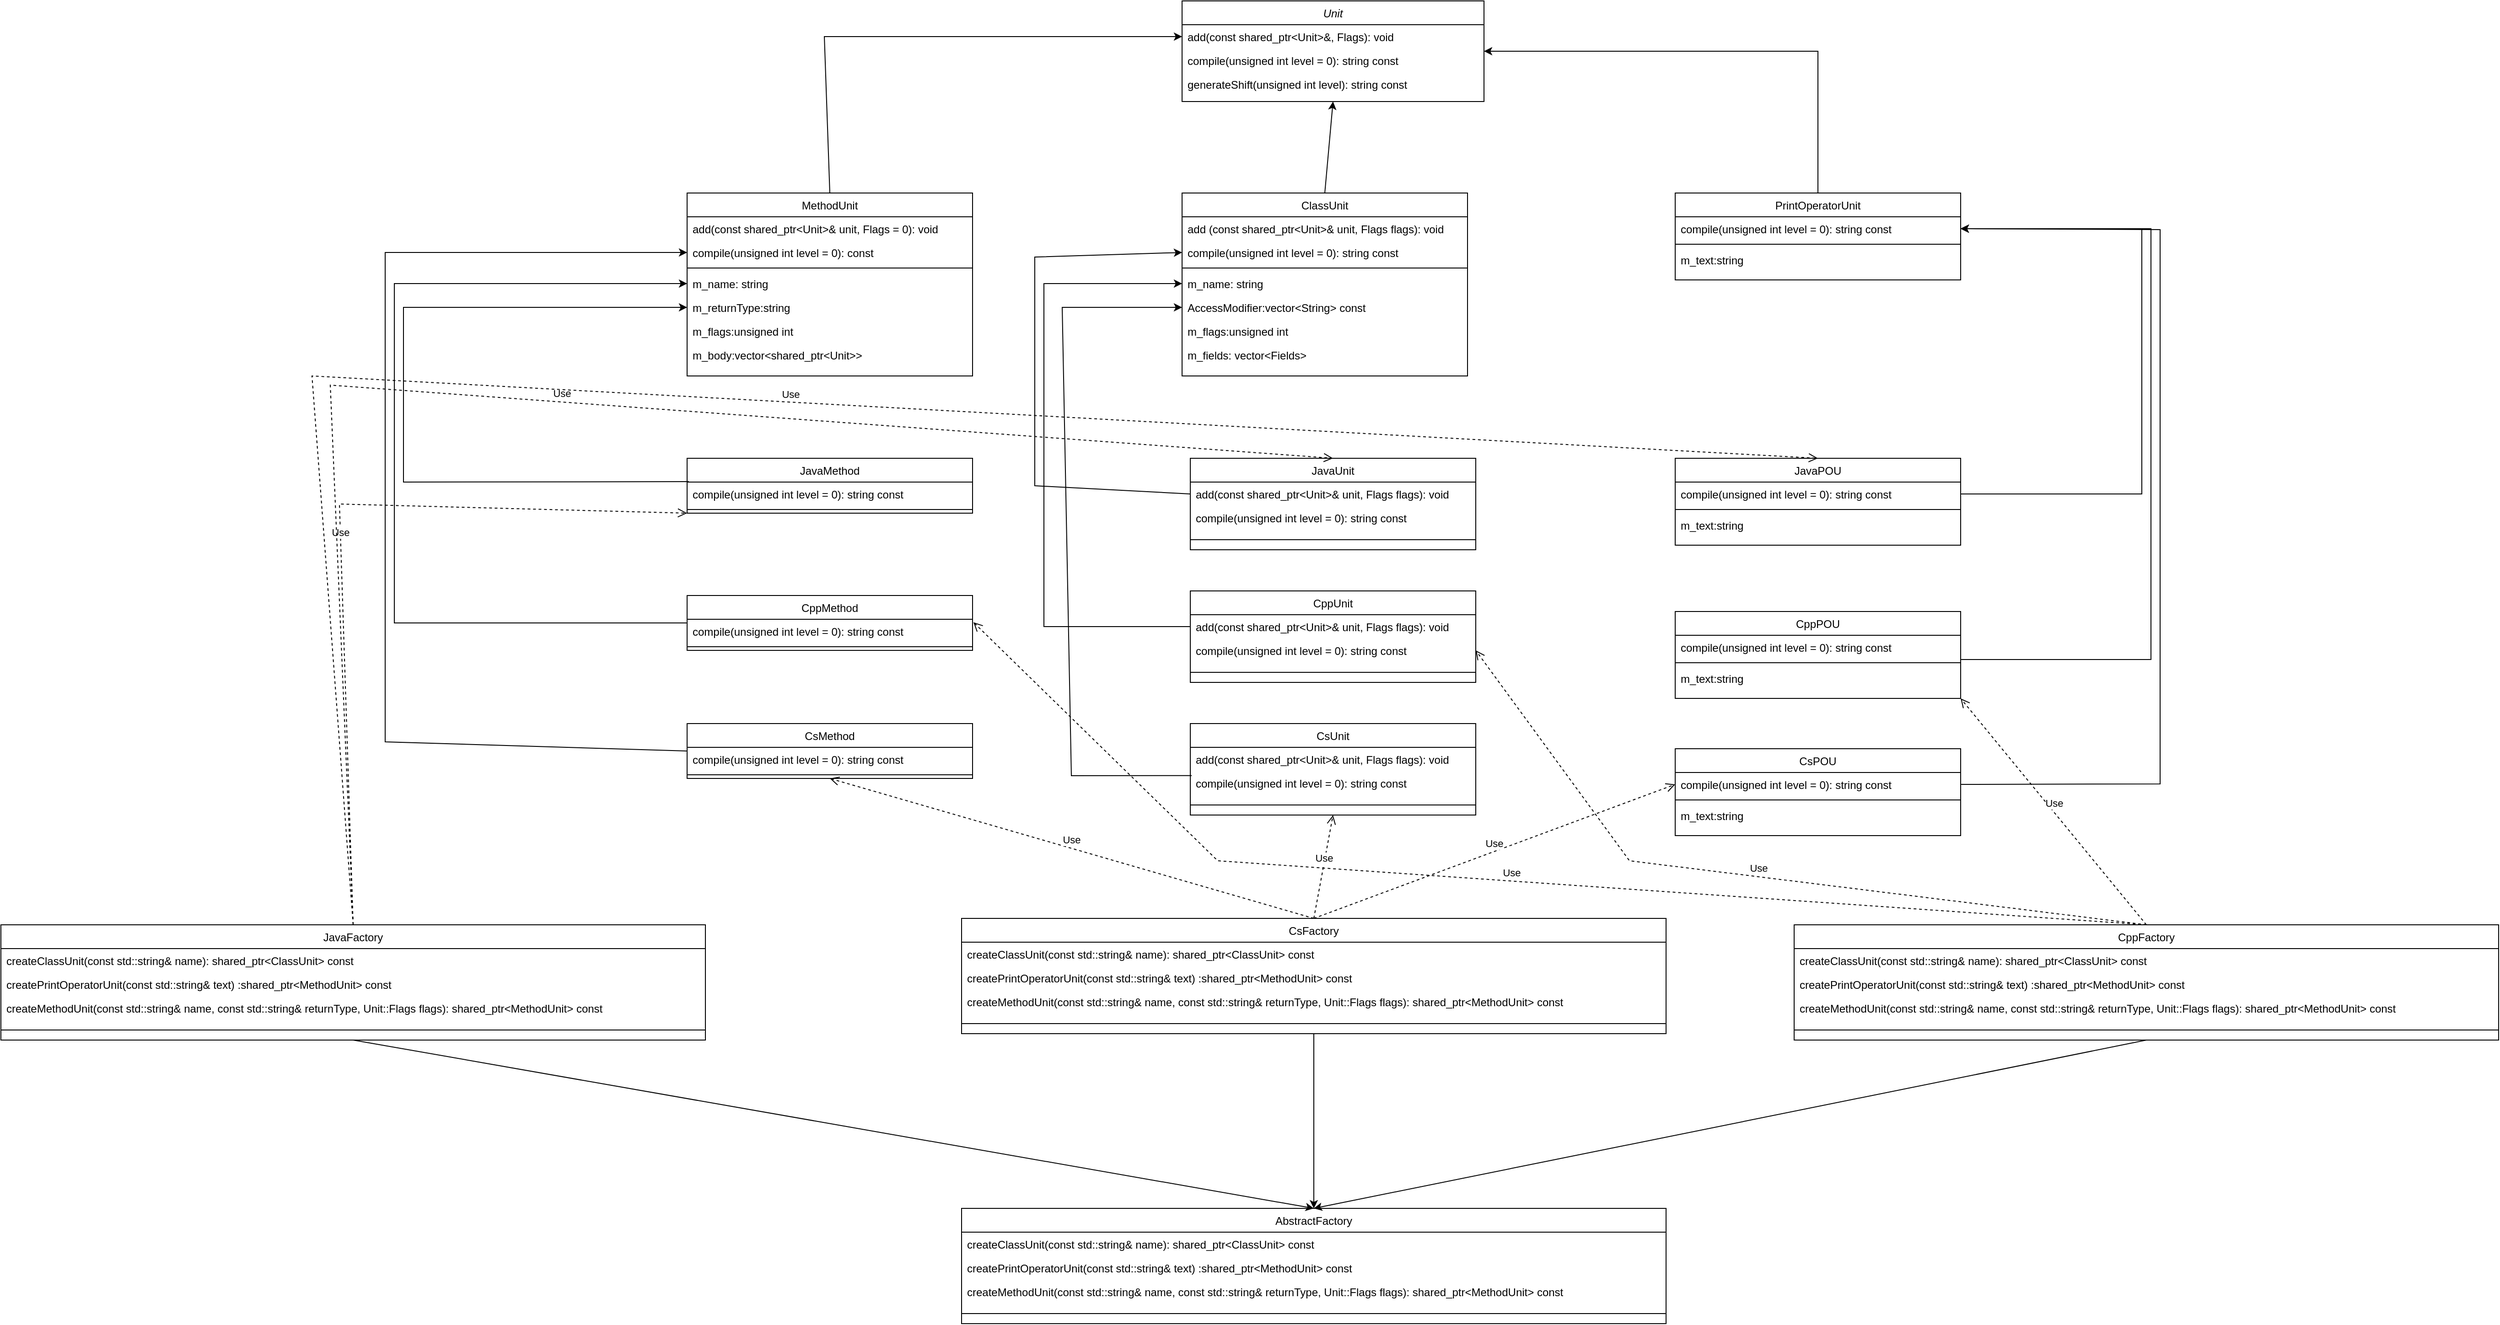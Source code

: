 <mxfile version="24.5.1" type="device">
  <diagram id="C5RBs43oDa-KdzZeNtuy" name="Page-1">
    <mxGraphModel dx="4089" dy="1190" grid="1" gridSize="10" guides="1" tooltips="1" connect="1" arrows="1" fold="1" page="1" pageScale="1" pageWidth="827" pageHeight="1169" math="0" shadow="0">
      <root>
        <mxCell id="WIyWlLk6GJQsqaUBKTNV-0" />
        <mxCell id="WIyWlLk6GJQsqaUBKTNV-1" parent="WIyWlLk6GJQsqaUBKTNV-0" />
        <mxCell id="zkfFHV4jXpPFQw0GAbJ--0" value="Unit" style="swimlane;fontStyle=2;align=center;verticalAlign=top;childLayout=stackLayout;horizontal=1;startSize=26;horizontalStack=0;resizeParent=1;resizeLast=0;collapsible=1;marginBottom=0;rounded=0;shadow=0;strokeWidth=1;" parent="WIyWlLk6GJQsqaUBKTNV-1" vertex="1">
          <mxGeometry x="61" y="40" width="330" height="110" as="geometry">
            <mxRectangle x="230" y="140" width="160" height="26" as="alternateBounds" />
          </mxGeometry>
        </mxCell>
        <mxCell id="zkfFHV4jXpPFQw0GAbJ--1" value="add(const shared_ptr&lt;Unit&gt;&amp;, Flags): void" style="text;align=left;verticalAlign=top;spacingLeft=4;spacingRight=4;overflow=hidden;rotatable=0;points=[[0,0.5],[1,0.5]];portConstraint=eastwest;" parent="zkfFHV4jXpPFQw0GAbJ--0" vertex="1">
          <mxGeometry y="26" width="330" height="26" as="geometry" />
        </mxCell>
        <mxCell id="zkfFHV4jXpPFQw0GAbJ--2" value="compile(unsigned int level = 0): string const" style="text;align=left;verticalAlign=top;spacingLeft=4;spacingRight=4;overflow=hidden;rotatable=0;points=[[0,0.5],[1,0.5]];portConstraint=eastwest;rounded=0;shadow=0;html=0;" parent="zkfFHV4jXpPFQw0GAbJ--0" vertex="1">
          <mxGeometry y="52" width="330" height="26" as="geometry" />
        </mxCell>
        <mxCell id="zkfFHV4jXpPFQw0GAbJ--3" value="generateShift(unsigned int level): string const" style="text;align=left;verticalAlign=top;spacingLeft=4;spacingRight=4;overflow=hidden;rotatable=0;points=[[0,0.5],[1,0.5]];portConstraint=eastwest;rounded=0;shadow=0;html=0;" parent="zkfFHV4jXpPFQw0GAbJ--0" vertex="1">
          <mxGeometry y="78" width="330" height="26" as="geometry" />
        </mxCell>
        <mxCell id="zkfFHV4jXpPFQw0GAbJ--17" value="MethodUnit" style="swimlane;fontStyle=0;align=center;verticalAlign=top;childLayout=stackLayout;horizontal=1;startSize=26;horizontalStack=0;resizeParent=1;resizeLast=0;collapsible=1;marginBottom=0;rounded=0;shadow=0;strokeWidth=1;" parent="WIyWlLk6GJQsqaUBKTNV-1" vertex="1">
          <mxGeometry x="-480" y="250" width="312" height="200" as="geometry">
            <mxRectangle x="550" y="140" width="160" height="26" as="alternateBounds" />
          </mxGeometry>
        </mxCell>
        <mxCell id="zkfFHV4jXpPFQw0GAbJ--18" value="add(const shared_ptr&lt;Unit&gt;&amp; unit, Flags = 0): void" style="text;align=left;verticalAlign=top;spacingLeft=4;spacingRight=4;overflow=hidden;rotatable=0;points=[[0,0.5],[1,0.5]];portConstraint=eastwest;" parent="zkfFHV4jXpPFQw0GAbJ--17" vertex="1">
          <mxGeometry y="26" width="312" height="26" as="geometry" />
        </mxCell>
        <mxCell id="zkfFHV4jXpPFQw0GAbJ--19" value="compile(unsigned int level = 0): const" style="text;align=left;verticalAlign=top;spacingLeft=4;spacingRight=4;overflow=hidden;rotatable=0;points=[[0,0.5],[1,0.5]];portConstraint=eastwest;rounded=0;shadow=0;html=0;" parent="zkfFHV4jXpPFQw0GAbJ--17" vertex="1">
          <mxGeometry y="52" width="312" height="26" as="geometry" />
        </mxCell>
        <mxCell id="zkfFHV4jXpPFQw0GAbJ--23" value="" style="line;html=1;strokeWidth=1;align=left;verticalAlign=middle;spacingTop=-1;spacingLeft=3;spacingRight=3;rotatable=0;labelPosition=right;points=[];portConstraint=eastwest;" parent="zkfFHV4jXpPFQw0GAbJ--17" vertex="1">
          <mxGeometry y="78" width="312" height="8" as="geometry" />
        </mxCell>
        <mxCell id="zkfFHV4jXpPFQw0GAbJ--24" value="m_name: string" style="text;align=left;verticalAlign=top;spacingLeft=4;spacingRight=4;overflow=hidden;rotatable=0;points=[[0,0.5],[1,0.5]];portConstraint=eastwest;" parent="zkfFHV4jXpPFQw0GAbJ--17" vertex="1">
          <mxGeometry y="86" width="312" height="26" as="geometry" />
        </mxCell>
        <mxCell id="zkfFHV4jXpPFQw0GAbJ--25" value="m_returnType:string" style="text;align=left;verticalAlign=top;spacingLeft=4;spacingRight=4;overflow=hidden;rotatable=0;points=[[0,0.5],[1,0.5]];portConstraint=eastwest;" parent="zkfFHV4jXpPFQw0GAbJ--17" vertex="1">
          <mxGeometry y="112" width="312" height="26" as="geometry" />
        </mxCell>
        <mxCell id="dDVOyheSUURkmhtxWZoE-0" value="m_flags:unsigned int" style="text;align=left;verticalAlign=top;spacingLeft=4;spacingRight=4;overflow=hidden;rotatable=0;points=[[0,0.5],[1,0.5]];portConstraint=eastwest;" vertex="1" parent="zkfFHV4jXpPFQw0GAbJ--17">
          <mxGeometry y="138" width="312" height="26" as="geometry" />
        </mxCell>
        <mxCell id="dDVOyheSUURkmhtxWZoE-1" value="m_body:vector&lt;shared_ptr&lt;Unit&gt;&gt;" style="text;align=left;verticalAlign=top;spacingLeft=4;spacingRight=4;overflow=hidden;rotatable=0;points=[[0,0.5],[1,0.5]];portConstraint=eastwest;" vertex="1" parent="zkfFHV4jXpPFQw0GAbJ--17">
          <mxGeometry y="164" width="312" height="26" as="geometry" />
        </mxCell>
        <mxCell id="dDVOyheSUURkmhtxWZoE-2" value="ClassUnit" style="swimlane;fontStyle=0;align=center;verticalAlign=top;childLayout=stackLayout;horizontal=1;startSize=26;horizontalStack=0;resizeParent=1;resizeLast=0;collapsible=1;marginBottom=0;rounded=0;shadow=0;strokeWidth=1;" vertex="1" parent="WIyWlLk6GJQsqaUBKTNV-1">
          <mxGeometry x="61" y="250" width="312" height="200" as="geometry">
            <mxRectangle x="550" y="140" width="160" height="26" as="alternateBounds" />
          </mxGeometry>
        </mxCell>
        <mxCell id="dDVOyheSUURkmhtxWZoE-3" value="add (const shared_ptr&lt;Unit&gt;&amp; unit, Flags flags): void" style="text;align=left;verticalAlign=top;spacingLeft=4;spacingRight=4;overflow=hidden;rotatable=0;points=[[0,0.5],[1,0.5]];portConstraint=eastwest;" vertex="1" parent="dDVOyheSUURkmhtxWZoE-2">
          <mxGeometry y="26" width="312" height="26" as="geometry" />
        </mxCell>
        <mxCell id="dDVOyheSUURkmhtxWZoE-4" value="compile(unsigned int level = 0): string const" style="text;align=left;verticalAlign=top;spacingLeft=4;spacingRight=4;overflow=hidden;rotatable=0;points=[[0,0.5],[1,0.5]];portConstraint=eastwest;rounded=0;shadow=0;html=0;" vertex="1" parent="dDVOyheSUURkmhtxWZoE-2">
          <mxGeometry y="52" width="312" height="26" as="geometry" />
        </mxCell>
        <mxCell id="dDVOyheSUURkmhtxWZoE-5" value="" style="line;html=1;strokeWidth=1;align=left;verticalAlign=middle;spacingTop=-1;spacingLeft=3;spacingRight=3;rotatable=0;labelPosition=right;points=[];portConstraint=eastwest;" vertex="1" parent="dDVOyheSUURkmhtxWZoE-2">
          <mxGeometry y="78" width="312" height="8" as="geometry" />
        </mxCell>
        <mxCell id="dDVOyheSUURkmhtxWZoE-6" value="m_name: string" style="text;align=left;verticalAlign=top;spacingLeft=4;spacingRight=4;overflow=hidden;rotatable=0;points=[[0,0.5],[1,0.5]];portConstraint=eastwest;" vertex="1" parent="dDVOyheSUURkmhtxWZoE-2">
          <mxGeometry y="86" width="312" height="26" as="geometry" />
        </mxCell>
        <mxCell id="dDVOyheSUURkmhtxWZoE-7" value="AccessModifier:vector&lt;String&gt; const " style="text;align=left;verticalAlign=top;spacingLeft=4;spacingRight=4;overflow=hidden;rotatable=0;points=[[0,0.5],[1,0.5]];portConstraint=eastwest;" vertex="1" parent="dDVOyheSUURkmhtxWZoE-2">
          <mxGeometry y="112" width="312" height="26" as="geometry" />
        </mxCell>
        <mxCell id="dDVOyheSUURkmhtxWZoE-8" value="m_flags:unsigned int" style="text;align=left;verticalAlign=top;spacingLeft=4;spacingRight=4;overflow=hidden;rotatable=0;points=[[0,0.5],[1,0.5]];portConstraint=eastwest;" vertex="1" parent="dDVOyheSUURkmhtxWZoE-2">
          <mxGeometry y="138" width="312" height="26" as="geometry" />
        </mxCell>
        <mxCell id="dDVOyheSUURkmhtxWZoE-9" value="m_fields: vector&lt;Fields&gt;" style="text;align=left;verticalAlign=top;spacingLeft=4;spacingRight=4;overflow=hidden;rotatable=0;points=[[0,0.5],[1,0.5]];portConstraint=eastwest;" vertex="1" parent="dDVOyheSUURkmhtxWZoE-2">
          <mxGeometry y="164" width="312" height="26" as="geometry" />
        </mxCell>
        <mxCell id="dDVOyheSUURkmhtxWZoE-10" value="PrintOperatorUnit" style="swimlane;fontStyle=0;align=center;verticalAlign=top;childLayout=stackLayout;horizontal=1;startSize=26;horizontalStack=0;resizeParent=1;resizeLast=0;collapsible=1;marginBottom=0;rounded=0;shadow=0;strokeWidth=1;" vertex="1" parent="WIyWlLk6GJQsqaUBKTNV-1">
          <mxGeometry x="600" y="250" width="312" height="95" as="geometry">
            <mxRectangle x="550" y="140" width="160" height="26" as="alternateBounds" />
          </mxGeometry>
        </mxCell>
        <mxCell id="dDVOyheSUURkmhtxWZoE-12" value="compile(unsigned int level = 0): string const" style="text;align=left;verticalAlign=top;spacingLeft=4;spacingRight=4;overflow=hidden;rotatable=0;points=[[0,0.5],[1,0.5]];portConstraint=eastwest;rounded=0;shadow=0;html=0;" vertex="1" parent="dDVOyheSUURkmhtxWZoE-10">
          <mxGeometry y="26" width="312" height="26" as="geometry" />
        </mxCell>
        <mxCell id="dDVOyheSUURkmhtxWZoE-13" value="" style="line;html=1;strokeWidth=1;align=left;verticalAlign=middle;spacingTop=-1;spacingLeft=3;spacingRight=3;rotatable=0;labelPosition=right;points=[];portConstraint=eastwest;" vertex="1" parent="dDVOyheSUURkmhtxWZoE-10">
          <mxGeometry y="52" width="312" height="8" as="geometry" />
        </mxCell>
        <mxCell id="dDVOyheSUURkmhtxWZoE-14" value="m_text:string" style="text;align=left;verticalAlign=top;spacingLeft=4;spacingRight=4;overflow=hidden;rotatable=0;points=[[0,0.5],[1,0.5]];portConstraint=eastwest;" vertex="1" parent="dDVOyheSUURkmhtxWZoE-10">
          <mxGeometry y="60" width="312" height="26" as="geometry" />
        </mxCell>
        <mxCell id="dDVOyheSUURkmhtxWZoE-18" value="JavaMethod" style="swimlane;fontStyle=0;align=center;verticalAlign=top;childLayout=stackLayout;horizontal=1;startSize=26;horizontalStack=0;resizeParent=1;resizeLast=0;collapsible=1;marginBottom=0;rounded=0;shadow=0;strokeWidth=1;" vertex="1" parent="WIyWlLk6GJQsqaUBKTNV-1">
          <mxGeometry x="-480" y="540" width="312" height="60" as="geometry">
            <mxRectangle x="550" y="140" width="160" height="26" as="alternateBounds" />
          </mxGeometry>
        </mxCell>
        <mxCell id="dDVOyheSUURkmhtxWZoE-19" value="compile(unsigned int level = 0): string const" style="text;align=left;verticalAlign=top;spacingLeft=4;spacingRight=4;overflow=hidden;rotatable=0;points=[[0,0.5],[1,0.5]];portConstraint=eastwest;rounded=0;shadow=0;html=0;" vertex="1" parent="dDVOyheSUURkmhtxWZoE-18">
          <mxGeometry y="26" width="312" height="26" as="geometry" />
        </mxCell>
        <mxCell id="dDVOyheSUURkmhtxWZoE-20" value="" style="line;html=1;strokeWidth=1;align=left;verticalAlign=middle;spacingTop=-1;spacingLeft=3;spacingRight=3;rotatable=0;labelPosition=right;points=[];portConstraint=eastwest;" vertex="1" parent="dDVOyheSUURkmhtxWZoE-18">
          <mxGeometry y="52" width="312" height="8" as="geometry" />
        </mxCell>
        <mxCell id="dDVOyheSUURkmhtxWZoE-30" value="JavaPOU" style="swimlane;fontStyle=0;align=center;verticalAlign=top;childLayout=stackLayout;horizontal=1;startSize=26;horizontalStack=0;resizeParent=1;resizeLast=0;collapsible=1;marginBottom=0;rounded=0;shadow=0;strokeWidth=1;" vertex="1" parent="WIyWlLk6GJQsqaUBKTNV-1">
          <mxGeometry x="600" y="540" width="312" height="95" as="geometry">
            <mxRectangle x="550" y="140" width="160" height="26" as="alternateBounds" />
          </mxGeometry>
        </mxCell>
        <mxCell id="dDVOyheSUURkmhtxWZoE-31" value="compile(unsigned int level = 0): string const" style="text;align=left;verticalAlign=top;spacingLeft=4;spacingRight=4;overflow=hidden;rotatable=0;points=[[0,0.5],[1,0.5]];portConstraint=eastwest;rounded=0;shadow=0;html=0;" vertex="1" parent="dDVOyheSUURkmhtxWZoE-30">
          <mxGeometry y="26" width="312" height="26" as="geometry" />
        </mxCell>
        <mxCell id="dDVOyheSUURkmhtxWZoE-32" value="" style="line;html=1;strokeWidth=1;align=left;verticalAlign=middle;spacingTop=-1;spacingLeft=3;spacingRight=3;rotatable=0;labelPosition=right;points=[];portConstraint=eastwest;" vertex="1" parent="dDVOyheSUURkmhtxWZoE-30">
          <mxGeometry y="52" width="312" height="8" as="geometry" />
        </mxCell>
        <mxCell id="dDVOyheSUURkmhtxWZoE-33" value="m_text:string" style="text;align=left;verticalAlign=top;spacingLeft=4;spacingRight=4;overflow=hidden;rotatable=0;points=[[0,0.5],[1,0.5]];portConstraint=eastwest;" vertex="1" parent="dDVOyheSUURkmhtxWZoE-30">
          <mxGeometry y="60" width="312" height="26" as="geometry" />
        </mxCell>
        <mxCell id="dDVOyheSUURkmhtxWZoE-34" value="CppMethod" style="swimlane;fontStyle=0;align=center;verticalAlign=top;childLayout=stackLayout;horizontal=1;startSize=26;horizontalStack=0;resizeParent=1;resizeLast=0;collapsible=1;marginBottom=0;rounded=0;shadow=0;strokeWidth=1;" vertex="1" parent="WIyWlLk6GJQsqaUBKTNV-1">
          <mxGeometry x="-480" y="690" width="312" height="60" as="geometry">
            <mxRectangle x="550" y="140" width="160" height="26" as="alternateBounds" />
          </mxGeometry>
        </mxCell>
        <mxCell id="dDVOyheSUURkmhtxWZoE-35" value="compile(unsigned int level = 0): string const" style="text;align=left;verticalAlign=top;spacingLeft=4;spacingRight=4;overflow=hidden;rotatable=0;points=[[0,0.5],[1,0.5]];portConstraint=eastwest;rounded=0;shadow=0;html=0;" vertex="1" parent="dDVOyheSUURkmhtxWZoE-34">
          <mxGeometry y="26" width="312" height="26" as="geometry" />
        </mxCell>
        <mxCell id="dDVOyheSUURkmhtxWZoE-36" value="" style="line;html=1;strokeWidth=1;align=left;verticalAlign=middle;spacingTop=-1;spacingLeft=3;spacingRight=3;rotatable=0;labelPosition=right;points=[];portConstraint=eastwest;" vertex="1" parent="dDVOyheSUURkmhtxWZoE-34">
          <mxGeometry y="52" width="312" height="8" as="geometry" />
        </mxCell>
        <mxCell id="dDVOyheSUURkmhtxWZoE-37" value="CsMethod" style="swimlane;fontStyle=0;align=center;verticalAlign=top;childLayout=stackLayout;horizontal=1;startSize=26;horizontalStack=0;resizeParent=1;resizeLast=0;collapsible=1;marginBottom=0;rounded=0;shadow=0;strokeWidth=1;" vertex="1" parent="WIyWlLk6GJQsqaUBKTNV-1">
          <mxGeometry x="-480" y="830" width="312" height="60" as="geometry">
            <mxRectangle x="550" y="140" width="160" height="26" as="alternateBounds" />
          </mxGeometry>
        </mxCell>
        <mxCell id="dDVOyheSUURkmhtxWZoE-38" value="compile(unsigned int level = 0): string const" style="text;align=left;verticalAlign=top;spacingLeft=4;spacingRight=4;overflow=hidden;rotatable=0;points=[[0,0.5],[1,0.5]];portConstraint=eastwest;rounded=0;shadow=0;html=0;" vertex="1" parent="dDVOyheSUURkmhtxWZoE-37">
          <mxGeometry y="26" width="312" height="26" as="geometry" />
        </mxCell>
        <mxCell id="dDVOyheSUURkmhtxWZoE-39" value="" style="line;html=1;strokeWidth=1;align=left;verticalAlign=middle;spacingTop=-1;spacingLeft=3;spacingRight=3;rotatable=0;labelPosition=right;points=[];portConstraint=eastwest;" vertex="1" parent="dDVOyheSUURkmhtxWZoE-37">
          <mxGeometry y="52" width="312" height="8" as="geometry" />
        </mxCell>
        <mxCell id="dDVOyheSUURkmhtxWZoE-40" value="CsPOU" style="swimlane;fontStyle=0;align=center;verticalAlign=top;childLayout=stackLayout;horizontal=1;startSize=26;horizontalStack=0;resizeParent=1;resizeLast=0;collapsible=1;marginBottom=0;rounded=0;shadow=0;strokeWidth=1;" vertex="1" parent="WIyWlLk6GJQsqaUBKTNV-1">
          <mxGeometry x="600" y="857.5" width="312" height="95" as="geometry">
            <mxRectangle x="550" y="140" width="160" height="26" as="alternateBounds" />
          </mxGeometry>
        </mxCell>
        <mxCell id="dDVOyheSUURkmhtxWZoE-41" value="compile(unsigned int level = 0): string const" style="text;align=left;verticalAlign=top;spacingLeft=4;spacingRight=4;overflow=hidden;rotatable=0;points=[[0,0.5],[1,0.5]];portConstraint=eastwest;rounded=0;shadow=0;html=0;" vertex="1" parent="dDVOyheSUURkmhtxWZoE-40">
          <mxGeometry y="26" width="312" height="26" as="geometry" />
        </mxCell>
        <mxCell id="dDVOyheSUURkmhtxWZoE-42" value="" style="line;html=1;strokeWidth=1;align=left;verticalAlign=middle;spacingTop=-1;spacingLeft=3;spacingRight=3;rotatable=0;labelPosition=right;points=[];portConstraint=eastwest;" vertex="1" parent="dDVOyheSUURkmhtxWZoE-40">
          <mxGeometry y="52" width="312" height="8" as="geometry" />
        </mxCell>
        <mxCell id="dDVOyheSUURkmhtxWZoE-43" value="m_text:string" style="text;align=left;verticalAlign=top;spacingLeft=4;spacingRight=4;overflow=hidden;rotatable=0;points=[[0,0.5],[1,0.5]];portConstraint=eastwest;" vertex="1" parent="dDVOyheSUURkmhtxWZoE-40">
          <mxGeometry y="60" width="312" height="26" as="geometry" />
        </mxCell>
        <mxCell id="dDVOyheSUURkmhtxWZoE-44" value="CppPOU" style="swimlane;fontStyle=0;align=center;verticalAlign=top;childLayout=stackLayout;horizontal=1;startSize=26;horizontalStack=0;resizeParent=1;resizeLast=0;collapsible=1;marginBottom=0;rounded=0;shadow=0;strokeWidth=1;" vertex="1" parent="WIyWlLk6GJQsqaUBKTNV-1">
          <mxGeometry x="600" y="707.5" width="312" height="95" as="geometry">
            <mxRectangle x="550" y="140" width="160" height="26" as="alternateBounds" />
          </mxGeometry>
        </mxCell>
        <mxCell id="dDVOyheSUURkmhtxWZoE-45" value="compile(unsigned int level = 0): string const" style="text;align=left;verticalAlign=top;spacingLeft=4;spacingRight=4;overflow=hidden;rotatable=0;points=[[0,0.5],[1,0.5]];portConstraint=eastwest;rounded=0;shadow=0;html=0;" vertex="1" parent="dDVOyheSUURkmhtxWZoE-44">
          <mxGeometry y="26" width="312" height="26" as="geometry" />
        </mxCell>
        <mxCell id="dDVOyheSUURkmhtxWZoE-46" value="" style="line;html=1;strokeWidth=1;align=left;verticalAlign=middle;spacingTop=-1;spacingLeft=3;spacingRight=3;rotatable=0;labelPosition=right;points=[];portConstraint=eastwest;" vertex="1" parent="dDVOyheSUURkmhtxWZoE-44">
          <mxGeometry y="52" width="312" height="8" as="geometry" />
        </mxCell>
        <mxCell id="dDVOyheSUURkmhtxWZoE-47" value="m_text:string" style="text;align=left;verticalAlign=top;spacingLeft=4;spacingRight=4;overflow=hidden;rotatable=0;points=[[0,0.5],[1,0.5]];portConstraint=eastwest;" vertex="1" parent="dDVOyheSUURkmhtxWZoE-44">
          <mxGeometry y="60" width="312" height="26" as="geometry" />
        </mxCell>
        <mxCell id="dDVOyheSUURkmhtxWZoE-48" value="JavaUnit" style="swimlane;fontStyle=0;align=center;verticalAlign=top;childLayout=stackLayout;horizontal=1;startSize=26;horizontalStack=0;resizeParent=1;resizeLast=0;collapsible=1;marginBottom=0;rounded=0;shadow=0;strokeWidth=1;" vertex="1" parent="WIyWlLk6GJQsqaUBKTNV-1">
          <mxGeometry x="70" y="540" width="312" height="100" as="geometry">
            <mxRectangle x="550" y="140" width="160" height="26" as="alternateBounds" />
          </mxGeometry>
        </mxCell>
        <mxCell id="dDVOyheSUURkmhtxWZoE-49" value="add(const shared_ptr&lt;Unit&gt;&amp; unit, Flags flags): void" style="text;align=left;verticalAlign=top;spacingLeft=4;spacingRight=4;overflow=hidden;rotatable=0;points=[[0,0.5],[1,0.5]];portConstraint=eastwest;rounded=0;shadow=0;html=0;" vertex="1" parent="dDVOyheSUURkmhtxWZoE-48">
          <mxGeometry y="26" width="312" height="26" as="geometry" />
        </mxCell>
        <mxCell id="dDVOyheSUURkmhtxWZoE-52" value="compile(unsigned int level = 0): string const" style="text;align=left;verticalAlign=top;spacingLeft=4;spacingRight=4;overflow=hidden;rotatable=0;points=[[0,0.5],[1,0.5]];portConstraint=eastwest;rounded=0;shadow=0;html=0;" vertex="1" parent="dDVOyheSUURkmhtxWZoE-48">
          <mxGeometry y="52" width="312" height="26" as="geometry" />
        </mxCell>
        <mxCell id="dDVOyheSUURkmhtxWZoE-50" value="" style="line;html=1;strokeWidth=1;align=left;verticalAlign=middle;spacingTop=-1;spacingLeft=3;spacingRight=3;rotatable=0;labelPosition=right;points=[];portConstraint=eastwest;" vertex="1" parent="dDVOyheSUURkmhtxWZoE-48">
          <mxGeometry y="78" width="312" height="22" as="geometry" />
        </mxCell>
        <mxCell id="dDVOyheSUURkmhtxWZoE-53" value="CsUnit" style="swimlane;fontStyle=0;align=center;verticalAlign=top;childLayout=stackLayout;horizontal=1;startSize=26;horizontalStack=0;resizeParent=1;resizeLast=0;collapsible=1;marginBottom=0;rounded=0;shadow=0;strokeWidth=1;" vertex="1" parent="WIyWlLk6GJQsqaUBKTNV-1">
          <mxGeometry x="70" y="830" width="312" height="100" as="geometry">
            <mxRectangle x="550" y="140" width="160" height="26" as="alternateBounds" />
          </mxGeometry>
        </mxCell>
        <mxCell id="dDVOyheSUURkmhtxWZoE-54" value="add(const shared_ptr&lt;Unit&gt;&amp; unit, Flags flags): void" style="text;align=left;verticalAlign=top;spacingLeft=4;spacingRight=4;overflow=hidden;rotatable=0;points=[[0,0.5],[1,0.5]];portConstraint=eastwest;rounded=0;shadow=0;html=0;" vertex="1" parent="dDVOyheSUURkmhtxWZoE-53">
          <mxGeometry y="26" width="312" height="26" as="geometry" />
        </mxCell>
        <mxCell id="dDVOyheSUURkmhtxWZoE-55" value="compile(unsigned int level = 0): string const" style="text;align=left;verticalAlign=top;spacingLeft=4;spacingRight=4;overflow=hidden;rotatable=0;points=[[0,0.5],[1,0.5]];portConstraint=eastwest;rounded=0;shadow=0;html=0;" vertex="1" parent="dDVOyheSUURkmhtxWZoE-53">
          <mxGeometry y="52" width="312" height="26" as="geometry" />
        </mxCell>
        <mxCell id="dDVOyheSUURkmhtxWZoE-56" value="" style="line;html=1;strokeWidth=1;align=left;verticalAlign=middle;spacingTop=-1;spacingLeft=3;spacingRight=3;rotatable=0;labelPosition=right;points=[];portConstraint=eastwest;" vertex="1" parent="dDVOyheSUURkmhtxWZoE-53">
          <mxGeometry y="78" width="312" height="22" as="geometry" />
        </mxCell>
        <mxCell id="dDVOyheSUURkmhtxWZoE-57" value="CppUnit" style="swimlane;fontStyle=0;align=center;verticalAlign=top;childLayout=stackLayout;horizontal=1;startSize=26;horizontalStack=0;resizeParent=1;resizeLast=0;collapsible=1;marginBottom=0;rounded=0;shadow=0;strokeWidth=1;" vertex="1" parent="WIyWlLk6GJQsqaUBKTNV-1">
          <mxGeometry x="70" y="685" width="312" height="100" as="geometry">
            <mxRectangle x="550" y="140" width="160" height="26" as="alternateBounds" />
          </mxGeometry>
        </mxCell>
        <mxCell id="dDVOyheSUURkmhtxWZoE-58" value="add(const shared_ptr&lt;Unit&gt;&amp; unit, Flags flags): void" style="text;align=left;verticalAlign=top;spacingLeft=4;spacingRight=4;overflow=hidden;rotatable=0;points=[[0,0.5],[1,0.5]];portConstraint=eastwest;rounded=0;shadow=0;html=0;" vertex="1" parent="dDVOyheSUURkmhtxWZoE-57">
          <mxGeometry y="26" width="312" height="26" as="geometry" />
        </mxCell>
        <mxCell id="dDVOyheSUURkmhtxWZoE-59" value="compile(unsigned int level = 0): string const" style="text;align=left;verticalAlign=top;spacingLeft=4;spacingRight=4;overflow=hidden;rotatable=0;points=[[0,0.5],[1,0.5]];portConstraint=eastwest;rounded=0;shadow=0;html=0;" vertex="1" parent="dDVOyheSUURkmhtxWZoE-57">
          <mxGeometry y="52" width="312" height="26" as="geometry" />
        </mxCell>
        <mxCell id="dDVOyheSUURkmhtxWZoE-60" value="" style="line;html=1;strokeWidth=1;align=left;verticalAlign=middle;spacingTop=-1;spacingLeft=3;spacingRight=3;rotatable=0;labelPosition=right;points=[];portConstraint=eastwest;" vertex="1" parent="dDVOyheSUURkmhtxWZoE-57">
          <mxGeometry y="78" width="312" height="22" as="geometry" />
        </mxCell>
        <mxCell id="dDVOyheSUURkmhtxWZoE-61" value="CsFactory" style="swimlane;fontStyle=0;align=center;verticalAlign=top;childLayout=stackLayout;horizontal=1;startSize=26;horizontalStack=0;resizeParent=1;resizeLast=0;collapsible=1;marginBottom=0;rounded=0;shadow=0;strokeWidth=1;" vertex="1" parent="WIyWlLk6GJQsqaUBKTNV-1">
          <mxGeometry x="-180" y="1043" width="770" height="126" as="geometry">
            <mxRectangle x="550" y="140" width="160" height="26" as="alternateBounds" />
          </mxGeometry>
        </mxCell>
        <mxCell id="dDVOyheSUURkmhtxWZoE-62" value="createClassUnit(const std::string&amp; name): shared_ptr&lt;ClassUnit&gt; const" style="text;align=left;verticalAlign=top;spacingLeft=4;spacingRight=4;overflow=hidden;rotatable=0;points=[[0,0.5],[1,0.5]];portConstraint=eastwest;rounded=0;shadow=0;html=0;" vertex="1" parent="dDVOyheSUURkmhtxWZoE-61">
          <mxGeometry y="26" width="770" height="26" as="geometry" />
        </mxCell>
        <mxCell id="dDVOyheSUURkmhtxWZoE-73" value="createPrintOperatorUnit(const std::string&amp; text) :shared_ptr&lt;MethodUnit&gt; const" style="text;align=left;verticalAlign=top;spacingLeft=4;spacingRight=4;overflow=hidden;rotatable=0;points=[[0,0.5],[1,0.5]];portConstraint=eastwest;rounded=0;shadow=0;html=0;" vertex="1" parent="dDVOyheSUURkmhtxWZoE-61">
          <mxGeometry y="52" width="770" height="26" as="geometry" />
        </mxCell>
        <mxCell id="dDVOyheSUURkmhtxWZoE-63" value="createMethodUnit(const std::string&amp; name, const std::string&amp; returnType, Unit::Flags flags): shared_ptr&lt;MethodUnit&gt; const" style="text;align=left;verticalAlign=top;spacingLeft=4;spacingRight=4;overflow=hidden;rotatable=0;points=[[0,0.5],[1,0.5]];portConstraint=eastwest;rounded=0;shadow=0;html=0;" vertex="1" parent="dDVOyheSUURkmhtxWZoE-61">
          <mxGeometry y="78" width="770" height="26" as="geometry" />
        </mxCell>
        <mxCell id="dDVOyheSUURkmhtxWZoE-64" value="" style="line;html=1;strokeWidth=1;align=left;verticalAlign=middle;spacingTop=-1;spacingLeft=3;spacingRight=3;rotatable=0;labelPosition=right;points=[];portConstraint=eastwest;" vertex="1" parent="dDVOyheSUURkmhtxWZoE-61">
          <mxGeometry y="104" width="770" height="22" as="geometry" />
        </mxCell>
        <mxCell id="dDVOyheSUURkmhtxWZoE-74" value="CppFactory" style="swimlane;fontStyle=0;align=center;verticalAlign=top;childLayout=stackLayout;horizontal=1;startSize=26;horizontalStack=0;resizeParent=1;resizeLast=0;collapsible=1;marginBottom=0;rounded=0;shadow=0;strokeWidth=1;" vertex="1" parent="WIyWlLk6GJQsqaUBKTNV-1">
          <mxGeometry x="730" y="1050" width="770" height="126" as="geometry">
            <mxRectangle x="550" y="140" width="160" height="26" as="alternateBounds" />
          </mxGeometry>
        </mxCell>
        <mxCell id="dDVOyheSUURkmhtxWZoE-75" value="createClassUnit(const std::string&amp; name): shared_ptr&lt;ClassUnit&gt; const" style="text;align=left;verticalAlign=top;spacingLeft=4;spacingRight=4;overflow=hidden;rotatable=0;points=[[0,0.5],[1,0.5]];portConstraint=eastwest;rounded=0;shadow=0;html=0;" vertex="1" parent="dDVOyheSUURkmhtxWZoE-74">
          <mxGeometry y="26" width="770" height="26" as="geometry" />
        </mxCell>
        <mxCell id="dDVOyheSUURkmhtxWZoE-76" value="createPrintOperatorUnit(const std::string&amp; text) :shared_ptr&lt;MethodUnit&gt; const" style="text;align=left;verticalAlign=top;spacingLeft=4;spacingRight=4;overflow=hidden;rotatable=0;points=[[0,0.5],[1,0.5]];portConstraint=eastwest;rounded=0;shadow=0;html=0;" vertex="1" parent="dDVOyheSUURkmhtxWZoE-74">
          <mxGeometry y="52" width="770" height="26" as="geometry" />
        </mxCell>
        <mxCell id="dDVOyheSUURkmhtxWZoE-77" value="createMethodUnit(const std::string&amp; name, const std::string&amp; returnType, Unit::Flags flags): shared_ptr&lt;MethodUnit&gt; const" style="text;align=left;verticalAlign=top;spacingLeft=4;spacingRight=4;overflow=hidden;rotatable=0;points=[[0,0.5],[1,0.5]];portConstraint=eastwest;rounded=0;shadow=0;html=0;" vertex="1" parent="dDVOyheSUURkmhtxWZoE-74">
          <mxGeometry y="78" width="770" height="26" as="geometry" />
        </mxCell>
        <mxCell id="dDVOyheSUURkmhtxWZoE-78" value="" style="line;html=1;strokeWidth=1;align=left;verticalAlign=middle;spacingTop=-1;spacingLeft=3;spacingRight=3;rotatable=0;labelPosition=right;points=[];portConstraint=eastwest;" vertex="1" parent="dDVOyheSUURkmhtxWZoE-74">
          <mxGeometry y="104" width="770" height="22" as="geometry" />
        </mxCell>
        <mxCell id="dDVOyheSUURkmhtxWZoE-79" value="JavaFactory" style="swimlane;fontStyle=0;align=center;verticalAlign=top;childLayout=stackLayout;horizontal=1;startSize=26;horizontalStack=0;resizeParent=1;resizeLast=0;collapsible=1;marginBottom=0;rounded=0;shadow=0;strokeWidth=1;" vertex="1" parent="WIyWlLk6GJQsqaUBKTNV-1">
          <mxGeometry x="-1230" y="1050" width="770" height="126" as="geometry">
            <mxRectangle x="550" y="140" width="160" height="26" as="alternateBounds" />
          </mxGeometry>
        </mxCell>
        <mxCell id="dDVOyheSUURkmhtxWZoE-80" value="createClassUnit(const std::string&amp; name): shared_ptr&lt;ClassUnit&gt; const" style="text;align=left;verticalAlign=top;spacingLeft=4;spacingRight=4;overflow=hidden;rotatable=0;points=[[0,0.5],[1,0.5]];portConstraint=eastwest;rounded=0;shadow=0;html=0;" vertex="1" parent="dDVOyheSUURkmhtxWZoE-79">
          <mxGeometry y="26" width="770" height="26" as="geometry" />
        </mxCell>
        <mxCell id="dDVOyheSUURkmhtxWZoE-81" value="createPrintOperatorUnit(const std::string&amp; text) :shared_ptr&lt;MethodUnit&gt; const" style="text;align=left;verticalAlign=top;spacingLeft=4;spacingRight=4;overflow=hidden;rotatable=0;points=[[0,0.5],[1,0.5]];portConstraint=eastwest;rounded=0;shadow=0;html=0;" vertex="1" parent="dDVOyheSUURkmhtxWZoE-79">
          <mxGeometry y="52" width="770" height="26" as="geometry" />
        </mxCell>
        <mxCell id="dDVOyheSUURkmhtxWZoE-82" value="createMethodUnit(const std::string&amp; name, const std::string&amp; returnType, Unit::Flags flags): shared_ptr&lt;MethodUnit&gt; const" style="text;align=left;verticalAlign=top;spacingLeft=4;spacingRight=4;overflow=hidden;rotatable=0;points=[[0,0.5],[1,0.5]];portConstraint=eastwest;rounded=0;shadow=0;html=0;" vertex="1" parent="dDVOyheSUURkmhtxWZoE-79">
          <mxGeometry y="78" width="770" height="26" as="geometry" />
        </mxCell>
        <mxCell id="dDVOyheSUURkmhtxWZoE-83" value="" style="line;html=1;strokeWidth=1;align=left;verticalAlign=middle;spacingTop=-1;spacingLeft=3;spacingRight=3;rotatable=0;labelPosition=right;points=[];portConstraint=eastwest;" vertex="1" parent="dDVOyheSUURkmhtxWZoE-79">
          <mxGeometry y="104" width="770" height="22" as="geometry" />
        </mxCell>
        <mxCell id="dDVOyheSUURkmhtxWZoE-84" value="AbstractFactory" style="swimlane;fontStyle=0;align=center;verticalAlign=top;childLayout=stackLayout;horizontal=1;startSize=26;horizontalStack=0;resizeParent=1;resizeLast=0;collapsible=1;marginBottom=0;rounded=0;shadow=0;strokeWidth=1;" vertex="1" parent="WIyWlLk6GJQsqaUBKTNV-1">
          <mxGeometry x="-180" y="1360" width="770" height="126" as="geometry">
            <mxRectangle x="550" y="140" width="160" height="26" as="alternateBounds" />
          </mxGeometry>
        </mxCell>
        <mxCell id="dDVOyheSUURkmhtxWZoE-85" value="createClassUnit(const std::string&amp; name): shared_ptr&lt;ClassUnit&gt; const" style="text;align=left;verticalAlign=top;spacingLeft=4;spacingRight=4;overflow=hidden;rotatable=0;points=[[0,0.5],[1,0.5]];portConstraint=eastwest;rounded=0;shadow=0;html=0;" vertex="1" parent="dDVOyheSUURkmhtxWZoE-84">
          <mxGeometry y="26" width="770" height="26" as="geometry" />
        </mxCell>
        <mxCell id="dDVOyheSUURkmhtxWZoE-86" value="createPrintOperatorUnit(const std::string&amp; text) :shared_ptr&lt;MethodUnit&gt; const" style="text;align=left;verticalAlign=top;spacingLeft=4;spacingRight=4;overflow=hidden;rotatable=0;points=[[0,0.5],[1,0.5]];portConstraint=eastwest;rounded=0;shadow=0;html=0;" vertex="1" parent="dDVOyheSUURkmhtxWZoE-84">
          <mxGeometry y="52" width="770" height="26" as="geometry" />
        </mxCell>
        <mxCell id="dDVOyheSUURkmhtxWZoE-87" value="createMethodUnit(const std::string&amp; name, const std::string&amp; returnType, Unit::Flags flags): shared_ptr&lt;MethodUnit&gt; const" style="text;align=left;verticalAlign=top;spacingLeft=4;spacingRight=4;overflow=hidden;rotatable=0;points=[[0,0.5],[1,0.5]];portConstraint=eastwest;rounded=0;shadow=0;html=0;" vertex="1" parent="dDVOyheSUURkmhtxWZoE-84">
          <mxGeometry y="78" width="770" height="26" as="geometry" />
        </mxCell>
        <mxCell id="dDVOyheSUURkmhtxWZoE-88" value="" style="line;html=1;strokeWidth=1;align=left;verticalAlign=middle;spacingTop=-1;spacingLeft=3;spacingRight=3;rotatable=0;labelPosition=right;points=[];portConstraint=eastwest;" vertex="1" parent="dDVOyheSUURkmhtxWZoE-84">
          <mxGeometry y="104" width="770" height="22" as="geometry" />
        </mxCell>
        <mxCell id="dDVOyheSUURkmhtxWZoE-89" value="" style="endArrow=classic;html=1;rounded=0;exitX=0.5;exitY=1;exitDx=0;exitDy=0;entryX=0.5;entryY=0;entryDx=0;entryDy=0;" edge="1" parent="WIyWlLk6GJQsqaUBKTNV-1" source="dDVOyheSUURkmhtxWZoE-61" target="dDVOyheSUURkmhtxWZoE-84">
          <mxGeometry width="50" height="50" relative="1" as="geometry">
            <mxPoint x="-80" y="870" as="sourcePoint" />
            <mxPoint x="-310" y="1200" as="targetPoint" />
          </mxGeometry>
        </mxCell>
        <mxCell id="dDVOyheSUURkmhtxWZoE-90" value="" style="endArrow=classic;html=1;rounded=0;exitX=0.5;exitY=1;exitDx=0;exitDy=0;entryX=0.5;entryY=0;entryDx=0;entryDy=0;" edge="1" parent="WIyWlLk6GJQsqaUBKTNV-1" source="dDVOyheSUURkmhtxWZoE-74" target="dDVOyheSUURkmhtxWZoE-84">
          <mxGeometry width="50" height="50" relative="1" as="geometry">
            <mxPoint x="550" y="1200" as="sourcePoint" />
            <mxPoint x="550" y="1391" as="targetPoint" />
          </mxGeometry>
        </mxCell>
        <mxCell id="dDVOyheSUURkmhtxWZoE-91" value="" style="endArrow=classic;html=1;rounded=0;exitX=0.5;exitY=1;exitDx=0;exitDy=0;entryX=0.5;entryY=0;entryDx=0;entryDy=0;" edge="1" parent="WIyWlLk6GJQsqaUBKTNV-1" source="dDVOyheSUURkmhtxWZoE-79" target="dDVOyheSUURkmhtxWZoE-84">
          <mxGeometry width="50" height="50" relative="1" as="geometry">
            <mxPoint x="-460" y="1250" as="sourcePoint" />
            <mxPoint x="-460" y="1441" as="targetPoint" />
          </mxGeometry>
        </mxCell>
        <mxCell id="dDVOyheSUURkmhtxWZoE-92" value="" style="endArrow=classic;html=1;rounded=0;exitX=0;exitY=0.5;exitDx=0;exitDy=0;entryX=0;entryY=0.5;entryDx=0;entryDy=0;" edge="1" parent="WIyWlLk6GJQsqaUBKTNV-1" source="dDVOyheSUURkmhtxWZoE-37" target="zkfFHV4jXpPFQw0GAbJ--19">
          <mxGeometry width="50" height="50" relative="1" as="geometry">
            <mxPoint x="180" y="610" as="sourcePoint" />
            <mxPoint x="230" y="560" as="targetPoint" />
            <Array as="points">
              <mxPoint x="-810" y="850" />
              <mxPoint x="-810" y="315" />
            </Array>
          </mxGeometry>
        </mxCell>
        <mxCell id="dDVOyheSUURkmhtxWZoE-94" value="" style="endArrow=classic;html=1;rounded=0;exitX=0;exitY=0.5;exitDx=0;exitDy=0;entryX=0;entryY=0.5;entryDx=0;entryDy=0;" edge="1" parent="WIyWlLk6GJQsqaUBKTNV-1" source="dDVOyheSUURkmhtxWZoE-34" target="zkfFHV4jXpPFQw0GAbJ--24">
          <mxGeometry width="50" height="50" relative="1" as="geometry">
            <mxPoint x="-470" y="870" as="sourcePoint" />
            <mxPoint x="-470" y="325" as="targetPoint" />
            <Array as="points">
              <mxPoint x="-800" y="720" />
              <mxPoint x="-800" y="349" />
            </Array>
          </mxGeometry>
        </mxCell>
        <mxCell id="dDVOyheSUURkmhtxWZoE-95" value="" style="endArrow=classic;html=1;rounded=0;exitX=0.006;exitY=-0.017;exitDx=0;exitDy=0;entryX=0;entryY=0.5;entryDx=0;entryDy=0;exitPerimeter=0;" edge="1" parent="WIyWlLk6GJQsqaUBKTNV-1" source="dDVOyheSUURkmhtxWZoE-19" target="zkfFHV4jXpPFQw0GAbJ--25">
          <mxGeometry width="50" height="50" relative="1" as="geometry">
            <mxPoint x="-470" y="730" as="sourcePoint" />
            <mxPoint x="-470" y="359" as="targetPoint" />
            <Array as="points">
              <mxPoint x="-790" y="566" />
              <mxPoint x="-790" y="375" />
            </Array>
          </mxGeometry>
        </mxCell>
        <mxCell id="dDVOyheSUURkmhtxWZoE-96" value="" style="endArrow=classic;html=1;rounded=0;exitX=0;exitY=0.5;exitDx=0;exitDy=0;entryX=0;entryY=0.5;entryDx=0;entryDy=0;" edge="1" parent="WIyWlLk6GJQsqaUBKTNV-1" source="dDVOyheSUURkmhtxWZoE-49" target="dDVOyheSUURkmhtxWZoE-4">
          <mxGeometry width="50" height="50" relative="1" as="geometry">
            <mxPoint x="180" y="610" as="sourcePoint" />
            <mxPoint x="230" y="560" as="targetPoint" />
            <Array as="points">
              <mxPoint x="-100" y="570" />
              <mxPoint x="-100" y="320" />
            </Array>
          </mxGeometry>
        </mxCell>
        <mxCell id="dDVOyheSUURkmhtxWZoE-97" value="" style="endArrow=classic;html=1;rounded=0;exitX=0;exitY=0.5;exitDx=0;exitDy=0;entryX=0;entryY=0.5;entryDx=0;entryDy=0;" edge="1" parent="WIyWlLk6GJQsqaUBKTNV-1" source="dDVOyheSUURkmhtxWZoE-58" target="dDVOyheSUURkmhtxWZoE-6">
          <mxGeometry width="50" height="50" relative="1" as="geometry">
            <mxPoint x="80" y="589" as="sourcePoint" />
            <mxPoint x="71" y="325" as="targetPoint" />
            <Array as="points">
              <mxPoint x="-90" y="724" />
              <mxPoint x="-90" y="349" />
            </Array>
          </mxGeometry>
        </mxCell>
        <mxCell id="dDVOyheSUURkmhtxWZoE-98" value="" style="endArrow=classic;html=1;rounded=0;exitX=0.005;exitY=1.186;exitDx=0;exitDy=0;entryX=0;entryY=0.5;entryDx=0;entryDy=0;exitPerimeter=0;" edge="1" parent="WIyWlLk6GJQsqaUBKTNV-1" source="dDVOyheSUURkmhtxWZoE-54" target="dDVOyheSUURkmhtxWZoE-7">
          <mxGeometry width="50" height="50" relative="1" as="geometry">
            <mxPoint x="90" y="599" as="sourcePoint" />
            <mxPoint x="81" y="335" as="targetPoint" />
            <Array as="points">
              <mxPoint x="-60" y="887" />
              <mxPoint x="-70" y="375" />
            </Array>
          </mxGeometry>
        </mxCell>
        <mxCell id="dDVOyheSUURkmhtxWZoE-99" value="" style="endArrow=classic;html=1;rounded=0;exitX=1;exitY=0.5;exitDx=0;exitDy=0;entryX=1;entryY=0.5;entryDx=0;entryDy=0;" edge="1" parent="WIyWlLk6GJQsqaUBKTNV-1" source="dDVOyheSUURkmhtxWZoE-31" target="dDVOyheSUURkmhtxWZoE-12">
          <mxGeometry width="50" height="50" relative="1" as="geometry">
            <mxPoint x="560" y="610" as="sourcePoint" />
            <mxPoint x="610" y="560" as="targetPoint" />
            <Array as="points">
              <mxPoint x="1110" y="579" />
              <mxPoint x="1110" y="289" />
            </Array>
          </mxGeometry>
        </mxCell>
        <mxCell id="dDVOyheSUURkmhtxWZoE-100" value="" style="endArrow=classic;html=1;rounded=0;" edge="1" parent="WIyWlLk6GJQsqaUBKTNV-1">
          <mxGeometry width="50" height="50" relative="1" as="geometry">
            <mxPoint x="912" y="760" as="sourcePoint" />
            <mxPoint x="912" y="289" as="targetPoint" />
            <Array as="points">
              <mxPoint x="1120" y="760" />
              <mxPoint x="1120" y="289" />
            </Array>
          </mxGeometry>
        </mxCell>
        <mxCell id="dDVOyheSUURkmhtxWZoE-101" value="" style="endArrow=classic;html=1;rounded=0;exitX=1;exitY=0.5;exitDx=0;exitDy=0;entryX=1;entryY=0.5;entryDx=0;entryDy=0;" edge="1" parent="WIyWlLk6GJQsqaUBKTNV-1" source="dDVOyheSUURkmhtxWZoE-41" target="dDVOyheSUURkmhtxWZoE-12">
          <mxGeometry width="50" height="50" relative="1" as="geometry">
            <mxPoint x="922" y="921" as="sourcePoint" />
            <mxPoint x="922" y="450" as="targetPoint" />
            <Array as="points">
              <mxPoint x="1130" y="896" />
              <mxPoint x="1130" y="290" />
            </Array>
          </mxGeometry>
        </mxCell>
        <mxCell id="dDVOyheSUURkmhtxWZoE-103" value="Use" style="html=1;verticalAlign=bottom;endArrow=open;dashed=1;endSize=8;curved=0;rounded=0;exitX=0.5;exitY=0;exitDx=0;exitDy=0;entryX=0.5;entryY=1;entryDx=0;entryDy=0;" edge="1" parent="WIyWlLk6GJQsqaUBKTNV-1" source="dDVOyheSUURkmhtxWZoE-61" target="dDVOyheSUURkmhtxWZoE-53">
          <mxGeometry relative="1" as="geometry">
            <mxPoint x="280" y="890" as="sourcePoint" />
            <mxPoint x="200" y="890" as="targetPoint" />
          </mxGeometry>
        </mxCell>
        <mxCell id="dDVOyheSUURkmhtxWZoE-105" value="Use" style="html=1;verticalAlign=bottom;endArrow=open;dashed=1;endSize=8;curved=0;rounded=0;exitX=0.5;exitY=0;exitDx=0;exitDy=0;entryX=0;entryY=0.5;entryDx=0;entryDy=0;" edge="1" parent="WIyWlLk6GJQsqaUBKTNV-1" source="dDVOyheSUURkmhtxWZoE-61" target="dDVOyheSUURkmhtxWZoE-41">
          <mxGeometry relative="1" as="geometry">
            <mxPoint x="215" y="1053" as="sourcePoint" />
            <mxPoint x="236" y="940" as="targetPoint" />
          </mxGeometry>
        </mxCell>
        <mxCell id="dDVOyheSUURkmhtxWZoE-106" value="Use" style="html=1;verticalAlign=bottom;endArrow=open;dashed=1;endSize=8;curved=0;rounded=0;exitX=0.5;exitY=0;exitDx=0;exitDy=0;entryX=0.5;entryY=1;entryDx=0;entryDy=0;" edge="1" parent="WIyWlLk6GJQsqaUBKTNV-1" source="dDVOyheSUURkmhtxWZoE-61" target="dDVOyheSUURkmhtxWZoE-37">
          <mxGeometry relative="1" as="geometry">
            <mxPoint x="225" y="1063" as="sourcePoint" />
            <mxPoint x="246" y="950" as="targetPoint" />
          </mxGeometry>
        </mxCell>
        <mxCell id="dDVOyheSUURkmhtxWZoE-108" value="Use" style="html=1;verticalAlign=bottom;endArrow=open;dashed=1;endSize=8;curved=0;rounded=0;exitX=0.5;exitY=0;exitDx=0;exitDy=0;entryX=0;entryY=1;entryDx=0;entryDy=0;" edge="1" parent="WIyWlLk6GJQsqaUBKTNV-1" source="dDVOyheSUURkmhtxWZoE-79" target="dDVOyheSUURkmhtxWZoE-18">
          <mxGeometry relative="1" as="geometry">
            <mxPoint x="225" y="1063" as="sourcePoint" />
            <mxPoint x="-304" y="910" as="targetPoint" />
            <Array as="points">
              <mxPoint x="-860" y="590" />
            </Array>
          </mxGeometry>
        </mxCell>
        <mxCell id="dDVOyheSUURkmhtxWZoE-109" value="Use" style="html=1;verticalAlign=bottom;endArrow=open;dashed=1;endSize=8;curved=0;rounded=0;entryX=0.5;entryY=0;entryDx=0;entryDy=0;exitX=0.5;exitY=0;exitDx=0;exitDy=0;" edge="1" parent="WIyWlLk6GJQsqaUBKTNV-1" source="dDVOyheSUURkmhtxWZoE-79" target="dDVOyheSUURkmhtxWZoE-48">
          <mxGeometry relative="1" as="geometry">
            <mxPoint x="-740" y="1010" as="sourcePoint" />
            <mxPoint x="-470" y="610" as="targetPoint" />
            <Array as="points">
              <mxPoint x="-870" y="460" />
            </Array>
          </mxGeometry>
        </mxCell>
        <mxCell id="dDVOyheSUURkmhtxWZoE-110" value="Use" style="html=1;verticalAlign=bottom;endArrow=open;dashed=1;endSize=8;curved=0;rounded=0;exitX=0.5;exitY=0;exitDx=0;exitDy=0;entryX=0.5;entryY=0;entryDx=0;entryDy=0;" edge="1" parent="WIyWlLk6GJQsqaUBKTNV-1" source="dDVOyheSUURkmhtxWZoE-79" target="dDVOyheSUURkmhtxWZoE-30">
          <mxGeometry relative="1" as="geometry">
            <mxPoint x="-825" y="1070" as="sourcePoint" />
            <mxPoint x="-460" y="620" as="targetPoint" />
            <Array as="points">
              <mxPoint x="-890" y="450" />
            </Array>
          </mxGeometry>
        </mxCell>
        <mxCell id="dDVOyheSUURkmhtxWZoE-113" value="Use" style="html=1;verticalAlign=bottom;endArrow=open;dashed=1;endSize=8;curved=0;rounded=0;exitX=0.5;exitY=0;exitDx=0;exitDy=0;entryX=1;entryY=1;entryDx=0;entryDy=0;" edge="1" parent="WIyWlLk6GJQsqaUBKTNV-1" source="dDVOyheSUURkmhtxWZoE-74" target="dDVOyheSUURkmhtxWZoE-44">
          <mxGeometry relative="1" as="geometry">
            <mxPoint x="970" y="830" as="sourcePoint" />
            <mxPoint x="890" y="830" as="targetPoint" />
          </mxGeometry>
        </mxCell>
        <mxCell id="dDVOyheSUURkmhtxWZoE-114" value="Use" style="html=1;verticalAlign=bottom;endArrow=open;dashed=1;endSize=8;curved=0;rounded=0;exitX=0.5;exitY=0;exitDx=0;exitDy=0;entryX=1;entryY=0.5;entryDx=0;entryDy=0;" edge="1" parent="WIyWlLk6GJQsqaUBKTNV-1" source="dDVOyheSUURkmhtxWZoE-74" target="dDVOyheSUURkmhtxWZoE-59">
          <mxGeometry relative="1" as="geometry">
            <mxPoint x="980" y="840" as="sourcePoint" />
            <mxPoint x="900" y="840" as="targetPoint" />
            <Array as="points">
              <mxPoint x="550" y="980" />
            </Array>
          </mxGeometry>
        </mxCell>
        <mxCell id="dDVOyheSUURkmhtxWZoE-115" value="Use" style="html=1;verticalAlign=bottom;endArrow=open;dashed=1;endSize=8;curved=0;rounded=0;exitX=0.5;exitY=0;exitDx=0;exitDy=0;entryX=1.003;entryY=0.123;entryDx=0;entryDy=0;entryPerimeter=0;" edge="1" parent="WIyWlLk6GJQsqaUBKTNV-1" source="dDVOyheSUURkmhtxWZoE-74" target="dDVOyheSUURkmhtxWZoE-35">
          <mxGeometry relative="1" as="geometry">
            <mxPoint x="990" y="850" as="sourcePoint" />
            <mxPoint x="910" y="850" as="targetPoint" />
            <Array as="points">
              <mxPoint x="100" y="980" />
            </Array>
          </mxGeometry>
        </mxCell>
        <mxCell id="dDVOyheSUURkmhtxWZoE-117" value="" style="endArrow=classic;html=1;rounded=0;exitX=0.5;exitY=0;exitDx=0;exitDy=0;entryX=0;entryY=0.5;entryDx=0;entryDy=0;" edge="1" parent="WIyWlLk6GJQsqaUBKTNV-1" source="zkfFHV4jXpPFQw0GAbJ--17" target="zkfFHV4jXpPFQw0GAbJ--1">
          <mxGeometry width="50" height="50" relative="1" as="geometry">
            <mxPoint x="100" y="290" as="sourcePoint" />
            <mxPoint x="150" y="240" as="targetPoint" />
            <Array as="points">
              <mxPoint x="-330" y="79" />
            </Array>
          </mxGeometry>
        </mxCell>
        <mxCell id="dDVOyheSUURkmhtxWZoE-119" value="" style="endArrow=classic;html=1;rounded=0;exitX=0.5;exitY=0;exitDx=0;exitDy=0;entryX=0.5;entryY=1;entryDx=0;entryDy=0;" edge="1" parent="WIyWlLk6GJQsqaUBKTNV-1" source="dDVOyheSUURkmhtxWZoE-2" target="zkfFHV4jXpPFQw0GAbJ--0">
          <mxGeometry width="50" height="50" relative="1" as="geometry">
            <mxPoint x="100" y="290" as="sourcePoint" />
            <mxPoint x="150" y="240" as="targetPoint" />
          </mxGeometry>
        </mxCell>
        <mxCell id="dDVOyheSUURkmhtxWZoE-121" value="" style="endArrow=classic;html=1;rounded=0;exitX=0.5;exitY=0;exitDx=0;exitDy=0;entryX=1;entryY=0.5;entryDx=0;entryDy=0;" edge="1" parent="WIyWlLk6GJQsqaUBKTNV-1" source="dDVOyheSUURkmhtxWZoE-10" target="zkfFHV4jXpPFQw0GAbJ--0">
          <mxGeometry width="50" height="50" relative="1" as="geometry">
            <mxPoint x="227" y="260" as="sourcePoint" />
            <mxPoint x="236" y="160" as="targetPoint" />
            <Array as="points">
              <mxPoint x="756" y="95" />
            </Array>
          </mxGeometry>
        </mxCell>
      </root>
    </mxGraphModel>
  </diagram>
</mxfile>
